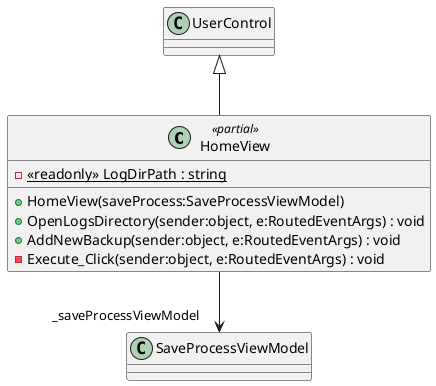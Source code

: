 @startuml
class HomeView <<partial>> {
    - {static} <<readonly>> LogDirPath : string
    + HomeView(saveProcess:SaveProcessViewModel)
    + OpenLogsDirectory(sender:object, e:RoutedEventArgs) : void
    + AddNewBackup(sender:object, e:RoutedEventArgs) : void
    - Execute_Click(sender:object, e:RoutedEventArgs) : void
}
UserControl <|-- HomeView
HomeView --> "_saveProcessViewModel" SaveProcessViewModel
@enduml
